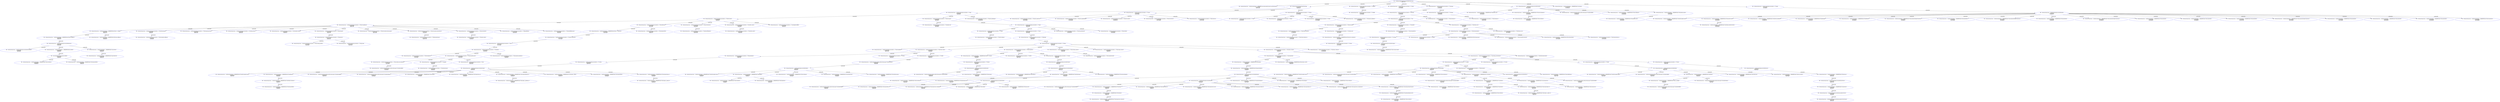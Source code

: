 digraph "edgHeaderGraph" {
"0x6210140"[label="file : /workspace/apps/adpredictor/daa/default/main.cpp\n0x6210140" color="blue" ];
"0x6210290"[label="file : /artisan/artisan/rose/../../build/include/edg/g++_HEADERS/rose_edg_required_macros_and_functions.h\n included file \n0x6210290" color="blue" ];
"0x6210140" -> "0x6210290"[label="include_file"];
"0xd850ae0"[label="file : /artisan/artisan/rose/repo/cpp/artisan.hpp\n included file \n0xd850ae0" color="blue" ];
"0xd850bf0"[label="file : /artisan/artisan/rose/../../build/include/edg/usr/include/c++/7/map\n included file \n0xd850bf0" color="blue" ];
"0xd850f30"[label="file : /artisan/artisan/rose/../../build/include/edg/usr/include/c++/7/bits/stl_tree.h\n included file \n0xd850f30" color="blue" ];
"0xd851300"[label="file : /artisan/artisan/rose/../../build/include/edg/usr/include/c++/7/bits/stl_algobase.h\n included file \n0xd851300" color="blue" ];
"0xd851610"[label="file : /artisan/artisan/rose/../../build/include/edg/g++_HEADERS/hdrs2/bits/c++config.h\n included file \n0xd851610" color="blue" ];
"0xd85a250"[label="file : /artisan/artisan/rose/../../build/include/edg/g++_HEADERS/hdrs2/bits/os_defines.h\n included file \n0xd85a250" color="blue" ];
"0xd85a6d0"[label="file : /artisan/artisan/rose/../../build/include/edg/usr/include/features.h\n included file \n0xd85a6d0" color="blue" ];
"0xd87fdd0"[label="file : /artisan/artisan/rose/../../build/include/edg/usr/include/stdc-predef.h\n included file \n0xd87fdd0" color="blue" ];
"0xd85a6d0" -> "0xd87fdd0"[label="include_file"];
"0xd880650"[label="file : /artisan/artisan/rose/../../build/include/edg/g++_HEADERS/hdrs/sys/cdefs.h\n included file \n0xd880650" color="blue" ];
"0xd8809c0"[label="file : /usr/include/x86_64-linux-gnu/sys/cdefs.h\n included file \n0xd8809c0" color="blue" ];
"0xd88db30"[label="file : /artisan/artisan/rose/../../build/include/edg/g++_HEADERS/hdrs7/bits/wordsize.h\n included file \n0xd88db30" color="blue" ];
"0xd8809c0" -> "0xd88db30"[label="include_file"];
"0xd88e1f0"[label="file : /artisan/artisan/rose/../../build/include/edg/g++_HEADERS/hdrs7/bits/long-double.h\n included file \n0xd88e1f0" color="blue" ];
"0xd8809c0" -> "0xd88e1f0"[label="include_file"];
"0xd880650" -> "0xd8809c0"[label="include_file"];
"0xd85a6d0" -> "0xd880650"[label="include_file"];
"0xd8a4b10"[label="file : /artisan/artisan/rose/../../build/include/edg/g++_HEADERS/hdrs7/gnu/stubs.h\n included file \n0xd8a4b10" color="blue" ];
"0xd8a4c20"[label="file : /artisan/artisan/rose/../../build/include/edg/g++_HEADERS/hdrs7/gnu/stubs-64.h\n included file \n0xd8a4c20" color="blue" ];
"0xd8a4b10" -> "0xd8a4c20"[label="include_file"];
"0xd85a6d0" -> "0xd8a4b10"[label="include_file"];
"0xd85a250" -> "0xd85a6d0"[label="include_file"];
"0xd851610" -> "0xd85a250"[label="include_file"];
"0xd8a6810"[label="file : /artisan/artisan/rose/../../build/include/edg/g++_HEADERS/hdrs2/bits/cpu_defines.h\n included file \n0xd8a6810" color="blue" ];
"0xd851610" -> "0xd8a6810"[label="include_file"];
"0xd851300" -> "0xd851610"[label="include_file"];
"0xd8f6300"[label="file : /artisan/artisan/rose/../../build/include/edg/usr/include/c++/7/bits/functexcept.h\n included file \n0xd8f6300" color="blue" ];
"0xd8f6680"[label="file : /artisan/artisan/rose/../../build/include/edg/usr/include/c++/7/bits/exception_defines.h\n included file \n0xd8f6680" color="blue" ];
"0xd8f6300" -> "0xd8f6680"[label="include_file"];
"0xd851300" -> "0xd8f6300"[label="include_file"];
"0xd901300"[label="file : /artisan/artisan/rose/../../build/include/edg/usr/include/c++/7/bits/cpp_type_traits.h\n included file \n0xd901300" color="blue" ];
"0xd851300" -> "0xd901300"[label="include_file"];
"0xd951f40"[label="file : /artisan/artisan/rose/../../build/include/edg/usr/include/c++/7/ext/type_traits.h\n included file \n0xd951f40" color="blue" ];
"0xd851300" -> "0xd951f40"[label="include_file"];
"0xd9f2ec0"[label="file : /artisan/artisan/rose/../../build/include/edg/usr/include/c++/7/ext/numeric_traits.h\n included file \n0xd9f2ec0" color="blue" ];
"0xd851300" -> "0xd9f2ec0"[label="include_file"];
"0xda30750"[label="file : /artisan/artisan/rose/../../build/include/edg/usr/include/c++/7/bits/stl_pair.h\n included file \n0xda30750" color="blue" ];
"0xda30a10"[label="file : /artisan/artisan/rose/../../build/include/edg/usr/include/c++/7/bits/move.h\n included file \n0xda30a10" color="blue" ];
"0xda30d90"[label="file : /artisan/artisan/rose/../../build/include/edg/usr/include/c++/7/bits/concept_check.h\n included file \n0xda30d90" color="blue" ];
"0xda30a10" -> "0xda30d90"[label="include_file"];
"0xda33500"[label="file : /artisan/artisan/rose/../../build/include/edg/usr/include/c++/7/type_traits\n included file \n0xda33500" color="blue" ];
"0xda30a10" -> "0xda33500"[label="include_file"];
"0xda30750" -> "0xda30a10"[label="include_file"];
"0xd851300" -> "0xda30750"[label="include_file"];
"0xe1c1280"[label="file : /artisan/artisan/rose/../../build/include/edg/usr/include/c++/7/bits/stl_iterator_base_types.h\n included file \n0xe1c1280" color="blue" ];
"0xd851300" -> "0xe1c1280"[label="include_file"];
"0xe1d6ca0"[label="file : /artisan/artisan/rose/../../build/include/edg/usr/include/c++/7/bits/stl_iterator_base_funcs.h\n included file \n0xe1d6ca0" color="blue" ];
"0xe1d7130"[label="file : /artisan/artisan/rose/../../build/include/edg/usr/include/c++/7/debug/assertions.h\n included file \n0xe1d7130" color="blue" ];
"0xe1d6ca0" -> "0xe1d7130"[label="include_file"];
"0xd851300" -> "0xe1d6ca0"[label="include_file"];
"0xe1fb1a0"[label="file : /artisan/artisan/rose/../../build/include/edg/usr/include/c++/7/bits/stl_iterator.h\n included file \n0xe1fb1a0" color="blue" ];
"0xe1fb610"[label="file : /artisan/artisan/rose/../../build/include/edg/usr/include/c++/7/bits/ptr_traits.h\n included file \n0xe1fb610" color="blue" ];
"0xe1fb1a0" -> "0xe1fb610"[label="include_file"];
"0xd851300" -> "0xe1fb1a0"[label="include_file"];
"0xe433360"[label="file : /artisan/artisan/rose/../../build/include/edg/usr/include/c++/7/debug/debug.h\n included file \n0xe433360" color="blue" ];
"0xd851300" -> "0xe433360"[label="include_file"];
"0xe4361f0"[label="file : /artisan/artisan/rose/../../build/include/edg/usr/include/c++/7/bits/predefined_ops.h\n included file \n0xe4361f0" color="blue" ];
"0xd851300" -> "0xe4361f0"[label="include_file"];
"0xd850f30" -> "0xd851300"[label="include_file"];
"0xe7ce2b0"[label="file : /artisan/artisan/rose/../../build/include/edg/usr/include/c++/7/bits/allocator.h\n included file \n0xe7ce2b0" color="blue" ];
"0xe7ce560"[label="file : /artisan/artisan/rose/../../build/include/edg/g++_HEADERS/hdrs2/bits/c++allocator.h\n included file \n0xe7ce560" color="blue" ];
"0xe7ce860"[label="file : /artisan/artisan/rose/../../build/include/edg/usr/include/c++/7/ext/new_allocator.h\n included file \n0xe7ce860" color="blue" ];
"0xe7cebd0"[label="file : /artisan/artisan/rose/../../build/include/edg/usr/include/c++/7/new\n included file \n0xe7cebd0" color="blue" ];
"0xe7cf010"[label="file : /artisan/artisan/rose/../../build/include/edg/usr/include/c++/7/exception\n included file \n0xe7cf010" color="blue" ];
"0xe7e4ae0"[label="file : /artisan/artisan/rose/../../build/include/edg/usr/include/c++/7/bits/exception.h\n included file \n0xe7e4ae0" color="blue" ];
"0xe7cf010" -> "0xe7e4ae0"[label="include_file"];
"0xe7ee160"[label="file : /artisan/artisan/rose/../../build/include/edg/usr/include/c++/7/bits/exception_ptr.h\n included file \n0xe7ee160" color="blue" ];
"0xe7ee680"[label="file : /artisan/artisan/rose/../../build/include/edg/usr/include/c++/7/bits/cxxabi_init_exception.h\n included file \n0xe7ee680" color="blue" ];
"0xe7eeb20"[label="file : /artisan/artisan/rose/../../build/include/edg/usr/lib/gcc/x86_64-linux-gnu/7/include/stddef.h\n included file \n0xe7eeb20" color="blue" ];
"0xe7ee680" -> "0xe7eeb20"[label="include_file"];
"0xe7ee160" -> "0xe7ee680"[label="include_file"];
"0xe80da50"[label="file : /artisan/artisan/rose/../../build/include/edg/usr/include/c++/7/typeinfo\n included file \n0xe80da50" color="blue" ];
"0xe80dec0"[label="file : /artisan/artisan/rose/../../build/include/edg/usr/include/c++/7/bits/hash_bytes.h\n included file \n0xe80dec0" color="blue" ];
"0xe80da50" -> "0xe80dec0"[label="include_file"];
"0xe7ee160" -> "0xe80da50"[label="include_file"];
"0xe81b260"[label="file : /artisan/artisan/rose/../../build/include/edg/usr/include/c++/7/new\n included file \n0xe81b260" color="blue" ];
"0xe7ee160" -> "0xe81b260"[label="include_file"];
"0xe7cf010" -> "0xe7ee160"[label="include_file"];
"0xe82fc60"[label="file : /artisan/artisan/rose/../../build/include/edg/usr/include/c++/7/bits/nested_exception.h\n included file \n0xe82fc60" color="blue" ];
"0xe7cf010" -> "0xe82fc60"[label="include_file"];
"0xe7cebd0" -> "0xe7cf010"[label="include_file"];
"0xe7ce860" -> "0xe7cebd0"[label="include_file"];
"0xe7ce560" -> "0xe7ce860"[label="include_file"];
"0xe7ce2b0" -> "0xe7ce560"[label="include_file"];
"0xe8ba170"[label="file : /artisan/artisan/rose/../../build/include/edg/usr/include/c++/7/bits/memoryfwd.h\n included file \n0xe8ba170" color="blue" ];
"0xe7ce2b0" -> "0xe8ba170"[label="include_file"];
"0xd850f30" -> "0xe7ce2b0"[label="include_file"];
"0xe92a990"[label="file : /artisan/artisan/rose/../../build/include/edg/usr/include/c++/7/bits/stl_function.h\n included file \n0xe92a990" color="blue" ];
"0xeb37690"[label="file : /artisan/artisan/rose/../../build/include/edg/usr/include/c++/7/backward/binders.h\n included file \n0xeb37690" color="blue" ];
"0xe92a990" -> "0xeb37690"[label="include_file"];
"0xd850f30" -> "0xe92a990"[label="include_file"];
"0xeb64fd0"[label="file : /artisan/artisan/rose/../../build/include/edg/usr/include/c++/7/ext/alloc_traits.h\n included file \n0xeb64fd0" color="blue" ];
"0xeb654f0"[label="file : /artisan/artisan/rose/../../build/include/edg/usr/include/c++/7/bits/alloc_traits.h\n included file \n0xeb654f0" color="blue" ];
"0xeb64fd0" -> "0xeb654f0"[label="include_file"];
"0xd850f30" -> "0xeb64fd0"[label="include_file"];
"0xecbccf0"[label="file : /artisan/artisan/rose/../../build/include/edg/usr/include/c++/7/ext/aligned_buffer.h\n included file \n0xecbccf0" color="blue" ];
"0xd850f30" -> "0xecbccf0"[label="include_file"];
"0xd850bf0" -> "0xd850f30"[label="include_file"];
"0xf27f5b0"[label="file : /artisan/artisan/rose/../../build/include/edg/usr/include/c++/7/bits/stl_map.h\n included file \n0xf27f5b0" color="blue" ];
"0xf27f9d0"[label="file : /artisan/artisan/rose/../../build/include/edg/usr/include/c++/7/initializer_list\n included file \n0xf27f9d0" color="blue" ];
"0xf27f5b0" -> "0xf27f9d0"[label="include_file"];
"0xf2c3290"[label="file : /artisan/artisan/rose/../../build/include/edg/usr/include/c++/7/tuple\n included file \n0xf2c3290" color="blue" ];
"0xf2c3640"[label="file : /artisan/artisan/rose/../../build/include/edg/usr/include/c++/7/utility\n included file \n0xf2c3640" color="blue" ];
"0xf2c3ac0"[label="file : /artisan/artisan/rose/../../build/include/edg/usr/include/c++/7/bits/stl_relops.h\n included file \n0xf2c3ac0" color="blue" ];
"0xf2c3640" -> "0xf2c3ac0"[label="include_file"];
"0xf2c3290" -> "0xf2c3640"[label="include_file"];
"0xf370660"[label="file : /artisan/artisan/rose/../../build/include/edg/usr/include/c++/7/array\n included file \n0xf370660" color="blue" ];
"0xf370a90"[label="file : /artisan/artisan/rose/../../build/include/edg/usr/include/c++/7/stdexcept\n included file \n0xf370a90" color="blue" ];
"0xf370ed0"[label="file : /artisan/artisan/rose/../../build/include/edg/usr/include/c++/7/string\n included file \n0xf370ed0" color="blue" ];
"0xf371340"[label="file : /artisan/artisan/rose/../../build/include/edg/usr/include/c++/7/bits/stringfwd.h\n included file \n0xf371340" color="blue" ];
"0xf370ed0" -> "0xf371340"[label="include_file"];
"0xf386bb0"[label="file : /artisan/artisan/rose/../../build/include/edg/usr/include/c++/7/bits/char_traits.h\n included file \n0xf386bb0" color="blue" ];
"0xf387000"[label="file : /artisan/artisan/rose/../../build/include/edg/usr/include/c++/7/bits/postypes.h\n included file \n0xf387000" color="blue" ];
"0xf387390"[label="file : /artisan/artisan/rose/../../build/include/edg/usr/include/c++/7/cwchar\n included file \n0xf387390" color="blue" ];
"0xf387660"[label="file : /artisan/artisan/rose/../../build/include/edg/usr/include/wchar.h\n included file \n0xf387660" color="blue" ];
"0xf387b30"[label="file : /artisan/artisan/rose/../../build/include/edg/g++_HEADERS/hdrs7/bits/libc-header-start.h\n included file \n0xf387b30" color="blue" ];
"0xf387660" -> "0xf387b30"[label="include_file"];
"0xf3894d0"[label="file : /artisan/artisan/rose/../../build/include/edg/g++_HEADERS/hdrs7/bits/floatn.h\n included file \n0xf3894d0" color="blue" ];
"0xf38f110"[label="file : /artisan/artisan/rose/../../build/include/edg/g++_HEADERS/hdrs7/bits/floatn-common.h\n included file \n0xf38f110" color="blue" ];
"0xf38f4e0"[label="file : /artisan/artisan/rose/../../build/include/edg/g++_HEADERS/hdrs7/bits/long-double.h\n included file \n0xf38f4e0" color="blue" ];
"0xf38f110" -> "0xf38f4e0"[label="include_file"];
"0xf3894d0" -> "0xf38f110"[label="include_file"];
"0xf387660" -> "0xf3894d0"[label="include_file"];
"0xf392790"[label="file : /artisan/artisan/rose/../../build/include/edg/usr/lib/gcc/x86_64-linux-gnu/7/include/stddef.h\n included file \n0xf392790" color="blue" ];
"0xf387660" -> "0xf392790"[label="include_file"];
"0xf3988e0"[label="file : /artisan/artisan/rose/../../build/include/edg/usr/lib/gcc/x86_64-linux-gnu/7/include/stdarg.h\n included file \n0xf3988e0" color="blue" ];
"0xf387660" -> "0xf3988e0"[label="include_file"];
"0xf398f90"[label="file : /artisan/artisan/rose/../../build/include/edg/g++_HEADERS/hdrs7/bits/wchar.h\n included file \n0xf398f90" color="blue" ];
"0xf387660" -> "0xf398f90"[label="include_file"];
"0xf399620"[label="file : /artisan/artisan/rose/../../build/include/edg/g++_HEADERS/hdrs7/bits/types/wint_t.h\n included file \n0xf399620" color="blue" ];
"0xf387660" -> "0xf399620"[label="include_file"];
"0xf399d10"[label="file : /artisan/artisan/rose/../../build/include/edg/g++_HEADERS/hdrs7/bits/types/mbstate_t.h\n included file \n0xf399d10" color="blue" ];
"0xf39a000"[label="file : /artisan/artisan/rose/../../build/include/edg/g++_HEADERS/hdrs7/bits/types/__mbstate_t.h\n included file \n0xf39a000" color="blue" ];
"0xf399d10" -> "0xf39a000"[label="include_file"];
"0xf387660" -> "0xf399d10"[label="include_file"];
"0xf39d270"[label="file : /artisan/artisan/rose/../../build/include/edg/g++_HEADERS/hdrs7/bits/types/__FILE.h\n included file \n0xf39d270" color="blue" ];
"0xf387660" -> "0xf39d270"[label="include_file"];
"0xf39d8c0"[label="file : /artisan/artisan/rose/../../build/include/edg/g++_HEADERS/hdrs7/bits/types/FILE.h\n included file \n0xf39d8c0" color="blue" ];
"0xf387660" -> "0xf39d8c0"[label="include_file"];
"0xf39df00"[label="file : /artisan/artisan/rose/../../build/include/edg/g++_HEADERS/hdrs7/bits/types/locale_t.h\n included file \n0xf39df00" color="blue" ];
"0xf39e200"[label="file : /artisan/artisan/rose/../../build/include/edg/g++_HEADERS/hdrs7/bits/types/__locale_t.h\n included file \n0xf39e200" color="blue" ];
"0xf39df00" -> "0xf39e200"[label="include_file"];
"0xf387660" -> "0xf39df00"[label="include_file"];
"0xf387390" -> "0xf387660"[label="include_file"];
"0xf387000" -> "0xf387390"[label="include_file"];
"0xf386bb0" -> "0xf387000"[label="include_file"];
"0xf428ce0"[label="file : /artisan/artisan/rose/../../build/include/edg/usr/include/c++/7/cwchar\n included file \n0xf428ce0" color="blue" ];
"0xf386bb0" -> "0xf428ce0"[label="include_file"];
"0xf4b02a0"[label="file : /artisan/artisan/rose/../../build/include/edg/usr/include/c++/7/cstdint\n included file \n0xf4b02a0" color="blue" ];
"0xf4b0680"[label="file : /artisan/artisan/rose/../../build/include/edg/usr/lib/gcc/x86_64-linux-gnu/7/include/stdint.h\n included file \n0xf4b0680" color="blue" ];
"0xf4b0ae0"[label="file : /artisan/artisan/rose/../../build/include/edg/usr/include/stdint.h\n included file \n0xf4b0ae0" color="blue" ];
"0xf4b0f10"[label="file : /artisan/artisan/rose/../../build/include/edg/g++_HEADERS/hdrs7/bits/libc-header-start.h\n included file \n0xf4b0f10" color="blue" ];
"0xf4b0ae0" -> "0xf4b0f10"[label="include_file"];
"0xf4bfc10"[label="file : /artisan/artisan/rose/../../build/include/edg/g++_HEADERS/hdrs7/bits/types.h\n included file \n0xf4bfc10" color="blue" ];
"0xf4bff20"[label="file : /artisan/artisan/rose/../../build/include/edg/g++_HEADERS/hdrs7/bits/wordsize.h\n included file \n0xf4bff20" color="blue" ];
"0xf4bfc10" -> "0xf4bff20"[label="include_file"];
"0xf4c3b10"[label="file : /artisan/artisan/rose/../../build/include/edg/g++_HEADERS/hdrs7/bits/typesizes.h\n included file \n0xf4c3b10" color="blue" ];
"0xf4bfc10" -> "0xf4c3b10"[label="include_file"];
"0xf4b0ae0" -> "0xf4bfc10"[label="include_file"];
"0xf4cfa00"[label="file : /artisan/artisan/rose/../../build/include/edg/g++_HEADERS/hdrs7/bits/wordsize.h\n included file \n0xf4cfa00" color="blue" ];
"0xf4b0ae0" -> "0xf4cfa00"[label="include_file"];
"0xf4cfb60"[label="file : /artisan/artisan/rose/../../build/include/edg/g++_HEADERS/hdrs7/bits/stdint-intn.h\n included file \n0xf4cfb60" color="blue" ];
"0xf4b0ae0" -> "0xf4cfb60"[label="include_file"];
"0xf4d0780"[label="file : /artisan/artisan/rose/../../build/include/edg/g++_HEADERS/hdrs7/bits/stdint-uintn.h\n included file \n0xf4d0780" color="blue" ];
"0xf4b0ae0" -> "0xf4d0780"[label="include_file"];
"0xf4b0680" -> "0xf4b0ae0"[label="include_file"];
"0xf4b02a0" -> "0xf4b0680"[label="include_file"];
"0xf386bb0" -> "0xf4b02a0"[label="include_file"];
"0xf370ed0" -> "0xf386bb0"[label="include_file"];
"0xf539cc0"[label="file : /artisan/artisan/rose/../../build/include/edg/usr/include/c++/7/bits/localefwd.h\n included file \n0xf539cc0" color="blue" ];
"0xf55f630"[label="file : /artisan/artisan/rose/../../build/include/edg/g++_HEADERS/hdrs2/bits/c++locale.h\n included file \n0xf55f630" color="blue" ];
"0xf55f960"[label="file : /artisan/artisan/rose/../../build/include/edg/usr/include/c++/7/clocale\n included file \n0xf55f960" color="blue" ];
"0xf55fba0"[label="file : /artisan/artisan/rose/../../build/include/edg/usr/include/locale.h\n included file \n0xf55fba0" color="blue" ];
"0xf560020"[label="file : /artisan/artisan/rose/../../build/include/edg/usr/lib/gcc/x86_64-linux-gnu/7/include/stddef.h\n included file \n0xf560020" color="blue" ];
"0xf55fba0" -> "0xf560020"[label="include_file"];
"0xf564d30"[label="file : /artisan/artisan/rose/../../build/include/edg/g++_HEADERS/hdrs7/bits/locale.h\n included file \n0xf564d30" color="blue" ];
"0xf55fba0" -> "0xf564d30"[label="include_file"];
"0xf55f960" -> "0xf55fba0"[label="include_file"];
"0xf55f630" -> "0xf55f960"[label="include_file"];
"0xf539cc0" -> "0xf55f630"[label="include_file"];
"0xf573c40"[label="file : /artisan/artisan/rose/../../build/include/edg/usr/include/c++/7/iosfwd\n included file \n0xf573c40" color="blue" ];
"0xf539cc0" -> "0xf573c40"[label="include_file"];
"0xf5ac400"[label="file : /artisan/artisan/rose/../../build/include/edg/usr/include/c++/7/cctype\n included file \n0xf5ac400" color="blue" ];
"0xf5ac6a0"[label="file : /artisan/artisan/rose/../../build/include/edg/usr/include/ctype.h\n included file \n0xf5ac6a0" color="blue" ];
"0xf5acaa0"[label="file : /artisan/artisan/rose/../../build/include/edg/usr/include/endian.h\n included file \n0xf5acaa0" color="blue" ];
"0xf5ad2c0"[label="file : /artisan/artisan/rose/../../build/include/edg/g++_HEADERS/hdrs7/bits/endian.h\n included file \n0xf5ad2c0" color="blue" ];
"0xf5acaa0" -> "0xf5ad2c0"[label="include_file"];
"0xf5ae030"[label="file : /artisan/artisan/rose/../../build/include/edg/g++_HEADERS/hdrs7/bits/byteswap.h\n included file \n0xf5ae030" color="blue" ];
"0xf5ae440"[label="file : /artisan/artisan/rose/../../build/include/edg/g++_HEADERS/hdrs7/bits/wordsize.h\n included file \n0xf5ae440" color="blue" ];
"0xf5ae030" -> "0xf5ae440"[label="include_file"];
"0xf5ae7b0"[label="file : /artisan/artisan/rose/../../build/include/edg/g++_HEADERS/hdrs7/bits/byteswap-16.h\n included file \n0xf5ae7b0" color="blue" ];
"0xf5ae030" -> "0xf5ae7b0"[label="include_file"];
"0xf5acaa0" -> "0xf5ae030"[label="include_file"];
"0xf5aff80"[label="file : /artisan/artisan/rose/../../build/include/edg/g++_HEADERS/hdrs7/bits/uintn-identity.h\n included file \n0xf5aff80" color="blue" ];
"0xf5acaa0" -> "0xf5aff80"[label="include_file"];
"0xf5ac6a0" -> "0xf5acaa0"[label="include_file"];
"0xf5ac400" -> "0xf5ac6a0"[label="include_file"];
"0xf539cc0" -> "0xf5ac400"[label="include_file"];
"0xf370ed0" -> "0xf539cc0"[label="include_file"];
"0xf6146f0"[label="file : /artisan/artisan/rose/../../build/include/edg/usr/include/c++/7/bits/ostream_insert.h\n included file \n0xf6146f0" color="blue" ];
"0xf614b50"[label="file : /artisan/artisan/rose/../../build/include/edg/usr/include/c++/7/bits/cxxabi_forced.h\n included file \n0xf614b50" color="blue" ];
"0xf6146f0" -> "0xf614b50"[label="include_file"];
"0xf370ed0" -> "0xf6146f0"[label="include_file"];
"0xf6387f0"[label="file : /artisan/artisan/rose/../../build/include/edg/usr/include/c++/7/bits/range_access.h\n included file \n0xf6387f0" color="blue" ];
"0xf370ed0" -> "0xf6387f0"[label="include_file"];
"0xf698310"[label="file : /artisan/artisan/rose/../../build/include/edg/usr/include/c++/7/bits/basic_string.h\n included file \n0xf698310" color="blue" ];
"0xf698660"[label="file : /artisan/artisan/rose/../../build/include/edg/usr/include/c++/7/ext/atomicity.h\n included file \n0xf698660" color="blue" ];
"0xf698af0"[label="file : /artisan/artisan/rose/../../build/include/edg/g++_HEADERS/hdrs2/bits/gthr.h\n included file \n0xf698af0" color="blue" ];
"0xf698f00"[label="file : /artisan/artisan/rose/../../build/include/edg/g++_HEADERS/hdrs2/bits/gthr-default.h\n included file \n0xf698f00" color="blue" ];
"0xf699550"[label="file : /artisan/artisan/rose/../../build/include/edg/usr/include/pthread.h\n included file \n0xf699550" color="blue" ];
"0xf699910"[label="file : /artisan/artisan/rose/../../build/include/edg/usr/include/sched.h\n included file \n0xf699910" color="blue" ];
"0xf69a000"[label="file : /artisan/artisan/rose/../../build/include/edg/usr/lib/gcc/x86_64-linux-gnu/7/include/stddef.h\n included file \n0xf69a000" color="blue" ];
"0xf699910" -> "0xf69a000"[label="include_file"];
"0xf6b3600"[label="file : /artisan/artisan/rose/../../build/include/edg/g++_HEADERS/hdrs7/bits/types/time_t.h\n included file \n0xf6b3600" color="blue" ];
"0xf699910" -> "0xf6b3600"[label="include_file"];
"0xf6b3b90"[label="file : /artisan/artisan/rose/../../build/include/edg/g++_HEADERS/hdrs7/bits/types/struct_timespec.h\n included file \n0xf6b3b90" color="blue" ];
"0xf699910" -> "0xf6b3b90"[label="include_file"];
"0xf6b5600"[label="file : /artisan/artisan/rose/../../build/include/edg/g++_HEADERS/hdrs7/bits/sched.h\n included file \n0xf6b5600" color="blue" ];
"0xf699910" -> "0xf6b5600"[label="include_file"];
"0xf6cc590"[label="file : /artisan/artisan/rose/../../build/include/edg/g++_HEADERS/hdrs7/bits/cpu-set.h\n included file \n0xf6cc590" color="blue" ];
"0xf699910" -> "0xf6cc590"[label="include_file"];
"0xf699550" -> "0xf699910"[label="include_file"];
"0xf6ea8a0"[label="file : /artisan/artisan/rose/../../build/include/edg/usr/include/time.h\n included file \n0xf6ea8a0" color="blue" ];
"0xf6eae80"[label="file : /artisan/artisan/rose/../../build/include/edg/usr/lib/gcc/x86_64-linux-gnu/7/include/stddef.h\n included file \n0xf6eae80" color="blue" ];
"0xf6ea8a0" -> "0xf6eae80"[label="include_file"];
"0xf6f07b0"[label="file : /artisan/artisan/rose/../../build/include/edg/g++_HEADERS/hdrs7/bits/time.h\n included file \n0xf6f07b0" color="blue" ];
"0xf6f2190"[label="file : /artisan/artisan/rose/../../build/include/edg/g++_HEADERS/hdrs7/bits/timex.h\n included file \n0xf6f2190" color="blue" ];
"0xf6f24f0"[label="file : /artisan/artisan/rose/../../build/include/edg/g++_HEADERS/hdrs7/bits/types/struct_timeval.h\n included file \n0xf6f24f0" color="blue" ];
"0xf6f2190" -> "0xf6f24f0"[label="include_file"];
"0xf6f07b0" -> "0xf6f2190"[label="include_file"];
"0xf6ea8a0" -> "0xf6f07b0"[label="include_file"];
"0xf6fe2c0"[label="file : /artisan/artisan/rose/../../build/include/edg/g++_HEADERS/hdrs7/bits/types/clock_t.h\n included file \n0xf6fe2c0" color="blue" ];
"0xf6ea8a0" -> "0xf6fe2c0"[label="include_file"];
"0xf6fe8c0"[label="file : /artisan/artisan/rose/../../build/include/edg/g++_HEADERS/hdrs7/bits/types/struct_tm.h\n included file \n0xf6fe8c0" color="blue" ];
"0xf6ea8a0" -> "0xf6fe8c0"[label="include_file"];
"0xf700bc0"[label="file : /artisan/artisan/rose/../../build/include/edg/g++_HEADERS/hdrs7/bits/types/clockid_t.h\n included file \n0xf700bc0" color="blue" ];
"0xf6ea8a0" -> "0xf700bc0"[label="include_file"];
"0xf701180"[label="file : /artisan/artisan/rose/../../build/include/edg/g++_HEADERS/hdrs7/bits/types/timer_t.h\n included file \n0xf701180" color="blue" ];
"0xf6ea8a0" -> "0xf701180"[label="include_file"];
"0xf701740"[label="file : /artisan/artisan/rose/../../build/include/edg/g++_HEADERS/hdrs7/bits/types/struct_itimerspec.h\n included file \n0xf701740" color="blue" ];
"0xf6ea8a0" -> "0xf701740"[label="include_file"];
"0xf699550" -> "0xf6ea8a0"[label="include_file"];
"0xf719550"[label="file : /artisan/artisan/rose/../../build/include/edg/g++_HEADERS/hdrs7/bits/pthreadtypes.h\n included file \n0xf719550" color="blue" ];
"0xf719820"[label="file : /artisan/artisan/rose/../../build/include/edg/g++_HEADERS/hdrs7/bits/thread-shared-types.h\n included file \n0xf719820" color="blue" ];
"0xf719af0"[label="file : /artisan/artisan/rose/../../build/include/edg/g++_HEADERS/hdrs7/bits/pthreadtypes-arch.h\n included file \n0xf719af0" color="blue" ];
"0xf719dd0"[label="file : /artisan/artisan/rose/../../build/include/edg/g++_HEADERS/hdrs7/bits/wordsize.h\n included file \n0xf719dd0" color="blue" ];
"0xf719af0" -> "0xf719dd0"[label="include_file"];
"0xf719820" -> "0xf719af0"[label="include_file"];
"0xf719550" -> "0xf719820"[label="include_file"];
"0xf699550" -> "0xf719550"[label="include_file"];
"0xf749350"[label="file : /artisan/artisan/rose/../../build/include/edg/g++_HEADERS/hdrs7/bits/setjmp.h\n included file \n0xf749350" color="blue" ];
"0xf749630"[label="file : /artisan/artisan/rose/../../build/include/edg/g++_HEADERS/hdrs7/bits/wordsize.h\n included file \n0xf749630" color="blue" ];
"0xf749350" -> "0xf749630"[label="include_file"];
"0xf699550" -> "0xf749350"[label="include_file"];
"0xf749ee0"[label="file : /artisan/artisan/rose/../../build/include/edg/g++_HEADERS/hdrs7/bits/wordsize.h\n included file \n0xf749ee0" color="blue" ];
"0xf699550" -> "0xf749ee0"[label="include_file"];
"0xf698f00" -> "0xf699550"[label="include_file"];
"0xf698af0" -> "0xf698f00"[label="include_file"];
"0xf698660" -> "0xf698af0"[label="include_file"];
"0xf80d390"[label="file : /artisan/artisan/rose/../../build/include/edg/g++_HEADERS/hdrs2/bits/atomic_word.h\n included file \n0xf80d390" color="blue" ];
"0xf698660" -> "0xf80d390"[label="include_file"];
"0xf698310" -> "0xf698660"[label="include_file"];
"0xfbff6d0"[label="file : /artisan/artisan/rose/../../build/include/edg/usr/include/c++/7/ext/string_conversions.h\n included file \n0xfbff6d0" color="blue" ];
"0xfbffbe0"[label="file : /artisan/artisan/rose/../../build/include/edg/usr/include/c++/7/cstdlib\n included file \n0xfbffbe0" color="blue" ];
"0xfc00210"[label="file : /artisan/artisan/rose/../../build/include/edg/usr/include/stdlib.h\n included file \n0xfc00210" color="blue" ];
"0xfc00510"[label="file : /artisan/artisan/rose/../../build/include/edg/g++_HEADERS/hdrs7/bits/libc-header-start.h\n included file \n0xfc00510" color="blue" ];
"0xfc00210" -> "0xfc00510"[label="include_file"];
"0xfc02640"[label="file : /artisan/artisan/rose/../../build/include/edg/usr/lib/gcc/x86_64-linux-gnu/7/include/stddef.h\n included file \n0xfc02640" color="blue" ];
"0xfc00210" -> "0xfc02640"[label="include_file"];
"0xfc08780"[label="file : /artisan/artisan/rose/../../build/include/edg/g++_HEADERS/hdrs7/bits/waitflags.h\n included file \n0xfc08780" color="blue" ];
"0xfc00210" -> "0xfc08780"[label="include_file"];
"0xfc0a6d0"[label="file : /artisan/artisan/rose/../../build/include/edg/g++_HEADERS/hdrs7/bits/waitstatus.h\n included file \n0xfc0a6d0" color="blue" ];
"0xfc00210" -> "0xfc0a6d0"[label="include_file"];
"0xfc34120"[label="file : /artisan/artisan/rose/../../build/include/edg/g++_HEADERS/hdrs7/sys/types.h\n included file \n0xfc34120" color="blue" ];
"0xfc39780"[label="file : /artisan/artisan/rose/../../build/include/edg/usr/lib/gcc/x86_64-linux-gnu/7/include/stddef.h\n included file \n0xfc39780" color="blue" ];
"0xfc34120" -> "0xfc39780"[label="include_file"];
"0xfc50c20"[label="file : /artisan/artisan/rose/../../build/include/edg/g++_HEADERS/hdrs7/sys/select.h\n included file \n0xfc50c20" color="blue" ];
"0xfc50fe0"[label="file : /artisan/artisan/rose/../../build/include/edg/g++_HEADERS/hdrs7/bits/select.h\n included file \n0xfc50fe0" color="blue" ];
"0xfc510f0"[label="file : /artisan/artisan/rose/../../build/include/edg/g++_HEADERS/hdrs7/bits/wordsize.h\n included file \n0xfc510f0" color="blue" ];
"0xfc50fe0" -> "0xfc510f0"[label="include_file"];
"0xfc50c20" -> "0xfc50fe0"[label="include_file"];
"0xfc51c80"[label="file : /artisan/artisan/rose/../../build/include/edg/g++_HEADERS/hdrs7/bits/types/sigset_t.h\n included file \n0xfc51c80" color="blue" ];
"0xfc51f70"[label="file : /artisan/artisan/rose/../../build/include/edg/g++_HEADERS/hdrs7/bits/types/__sigset_t.h\n included file \n0xfc51f70" color="blue" ];
"0xfc51c80" -> "0xfc51f70"[label="include_file"];
"0xfc50c20" -> "0xfc51c80"[label="include_file"];
"0xfc34120" -> "0xfc50c20"[label="include_file"];
"0xfc5c160"[label="file : /artisan/artisan/rose/../../build/include/edg/g++_HEADERS/hdrs7/sys/sysmacros.h\n included file \n0xfc5c160" color="blue" ];
"0xfc5c5b0"[label="file : /artisan/artisan/rose/../../build/include/edg/g++_HEADERS/hdrs7/bits/sysmacros.h\n included file \n0xfc5c5b0" color="blue" ];
"0xfc5c160" -> "0xfc5c5b0"[label="include_file"];
"0xfc34120" -> "0xfc5c160"[label="include_file"];
"0xfc00210" -> "0xfc34120"[label="include_file"];
"0xfc8f8e0"[label="file : /artisan/artisan/rose/../../build/include/edg/usr/include/alloca.h\n included file \n0xfc8f8e0" color="blue" ];
"0xfc8fd60"[label="file : /artisan/artisan/rose/../../build/include/edg/usr/lib/gcc/x86_64-linux-gnu/7/include/stddef.h\n included file \n0xfc8fd60" color="blue" ];
"0xfc8f8e0" -> "0xfc8fd60"[label="include_file"];
"0xfc00210" -> "0xfc8f8e0"[label="include_file"];
"0xfcc77b0"[label="file : /artisan/artisan/rose/../../build/include/edg/g++_HEADERS/hdrs7/bits/stdlib-float.h\n included file \n0xfcc77b0" color="blue" ];
"0xfc00210" -> "0xfcc77b0"[label="include_file"];
"0xfbffbe0" -> "0xfc00210"[label="include_file"];
"0xfcc7a10"[label="file : /artisan/artisan/rose/../../build/include/edg/usr/include/c++/7/bits/std_abs.h\n included file \n0xfcc7a10" color="blue" ];
"0xfbffbe0" -> "0xfcc7a10"[label="include_file"];
"0xfbff6d0" -> "0xfbffbe0"[label="include_file"];
"0xfce0d80"[label="file : /artisan/artisan/rose/../../build/include/edg/usr/include/c++/7/cwchar\n included file \n0xfce0d80" color="blue" ];
"0xfbff6d0" -> "0xfce0d80"[label="include_file"];
"0xfce10d0"[label="file : /artisan/artisan/rose/../../build/include/edg/usr/include/c++/7/cstdio\n included file \n0xfce10d0" color="blue" ];
"0xfce1370"[label="file : /artisan/artisan/rose/../../build/include/edg/usr/include/stdio.h\n included file \n0xfce1370" color="blue" ];
"0xfce1800"[label="file : /artisan/artisan/rose/../../build/include/edg/g++_HEADERS/hdrs7/bits/libc-header-start.h\n included file \n0xfce1800" color="blue" ];
"0xfce1370" -> "0xfce1800"[label="include_file"];
"0xfce3760"[label="file : /artisan/artisan/rose/../../build/include/edg/usr/lib/gcc/x86_64-linux-gnu/7/include/stddef.h\n included file \n0xfce3760" color="blue" ];
"0xfce1370" -> "0xfce3760"[label="include_file"];
"0xfce9410"[label="file : /artisan/artisan/rose/../../build/include/edg/g++_HEADERS/hdrs7/bits/libio.h\n included file \n0xfce9410" color="blue" ];
"0xfce9c50"[label="file : /artisan/artisan/rose/../../build/include/edg/g++_HEADERS/hdrs7/bits/_G_config.h\n included file \n0xfce9c50" color="blue" ];
"0xfced4d0"[label="file : /artisan/artisan/rose/../../build/include/edg/usr/lib/gcc/x86_64-linux-gnu/7/include/stddef.h\n included file \n0xfced4d0" color="blue" ];
"0xfce9c50" -> "0xfced4d0"[label="include_file"];
"0xfce9410" -> "0xfce9c50"[label="include_file"];
"0xfcf7ad0"[label="file : /artisan/artisan/rose/../../build/include/edg/usr/lib/gcc/x86_64-linux-gnu/7/include/stdarg.h\n included file \n0xfcf7ad0" color="blue" ];
"0xfce9410" -> "0xfcf7ad0"[label="include_file"];
"0xfce1370" -> "0xfce9410"[label="include_file"];
"0xfd28990"[label="file : /artisan/artisan/rose/../../build/include/edg/g++_HEADERS/hdrs7/bits/stdio_lim.h\n included file \n0xfd28990" color="blue" ];
"0xfce1370" -> "0xfd28990"[label="include_file"];
"0xfd70b60"[label="file : /artisan/artisan/rose/../../build/include/edg/g++_HEADERS/hdrs7/bits/sys_errlist.h\n included file \n0xfd70b60" color="blue" ];
"0xfce1370" -> "0xfd70b60"[label="include_file"];
"0xfce10d0" -> "0xfce1370"[label="include_file"];
"0xfbff6d0" -> "0xfce10d0"[label="include_file"];
"0xfd7ae00"[label="file : /artisan/artisan/rose/../../build/include/edg/usr/include/c++/7/cerrno\n included file \n0xfd7ae00" color="blue" ];
"0xfd7b0a0"[label="file : /artisan/artisan/rose/../../build/include/edg/usr/include/errno.h\n included file \n0xfd7b0a0" color="blue" ];
"0xfd7b3e0"[label="file : /artisan/artisan/rose/../../build/include/edg/g++_HEADERS/hdrs7/bits/errno.h\n included file \n0xfd7b3e0" color="blue" ];
"0xfd7b700"[label="file : /artisan/artisan/rose/../../build/include/edg/usr/include/linux/errno.h\n included file \n0xfd7b700" color="blue" ];
"0xfd7b870"[label="file : /artisan/artisan/rose/../../build/include/edg/g++_HEADERS/hdrs7/asm/errno.h\n included file \n0xfd7b870" color="blue" ];
"0xfd7b9f0"[label="file : /artisan/artisan/rose/../../build/include/edg/usr/include/asm-generic/errno.h\n included file \n0xfd7b9f0" color="blue" ];
"0xfd7bce0"[label="file : /artisan/artisan/rose/../../build/include/edg/usr/include/asm-generic/errno-base.h\n included file \n0xfd7bce0" color="blue" ];
"0xfd7b9f0" -> "0xfd7bce0"[label="include_file"];
"0xfd7b870" -> "0xfd7b9f0"[label="include_file"];
"0xfd7b700" -> "0xfd7b870"[label="include_file"];
"0xfd7b3e0" -> "0xfd7b700"[label="include_file"];
"0xfd7b0a0" -> "0xfd7b3e0"[label="include_file"];
"0xfd7ae00" -> "0xfd7b0a0"[label="include_file"];
"0xfbff6d0" -> "0xfd7ae00"[label="include_file"];
"0xf698310" -> "0xfbff6d0"[label="include_file"];
"0xfffb000"[label="file : /artisan/artisan/rose/../../build/include/edg/usr/include/c++/7/bits/functional_hash.h\n included file \n0xfffb000" color="blue" ];
"0xf698310" -> "0xfffb000"[label="include_file"];
"0xf370ed0" -> "0xf698310"[label="include_file"];
"0x10282d30"[label="file : /artisan/artisan/rose/../../build/include/edg/usr/include/c++/7/bits/basic_string.tcc\n included file \n0x10282d30" color="blue" ];
"0xf370ed0" -> "0x10282d30"[label="include_file"];
"0xf370a90" -> "0xf370ed0"[label="include_file"];
"0xf370660" -> "0xf370a90"[label="include_file"];
"0xf2c3290" -> "0xf370660"[label="include_file"];
"0x10516570"[label="file : /artisan/artisan/rose/../../build/include/edg/usr/include/c++/7/bits/uses_allocator.h\n included file \n0x10516570" color="blue" ];
"0xf2c3290" -> "0x10516570"[label="include_file"];
"0x10566490"[label="file : /artisan/artisan/rose/../../build/include/edg/usr/include/c++/7/bits/invoke.h\n included file \n0x10566490" color="blue" ];
"0xf2c3290" -> "0x10566490"[label="include_file"];
"0xf27f5b0" -> "0xf2c3290"[label="include_file"];
"0xd850bf0" -> "0xf27f5b0"[label="include_file"];
"0x10d61040"[label="file : /artisan/artisan/rose/../../build/include/edg/usr/include/c++/7/bits/stl_multimap.h\n included file \n0x10d61040" color="blue" ];
"0xd850bf0" -> "0x10d61040"[label="include_file"];
"0xd850ae0" -> "0xd850bf0"[label="include_file"];
"0x10e78460"[label="file : /artisan/artisan/rose/../../build/include/edg/usr/include/c++/7/vector\n included file \n0x10e78460" color="blue" ];
"0x10e78940"[label="file : /artisan/artisan/rose/../../build/include/edg/usr/include/c++/7/bits/stl_construct.h\n included file \n0x10e78940" color="blue" ];
"0x10e78460" -> "0x10e78940"[label="include_file"];
"0x10ea6a60"[label="file : /artisan/artisan/rose/../../build/include/edg/usr/include/c++/7/bits/stl_uninitialized.h\n included file \n0x10ea6a60" color="blue" ];
"0x10e78460" -> "0x10ea6a60"[label="include_file"];
"0x10fd7ce0"[label="file : /artisan/artisan/rose/../../build/include/edg/usr/include/c++/7/bits/stl_vector.h\n included file \n0x10fd7ce0" color="blue" ];
"0x10e78460" -> "0x10fd7ce0"[label="include_file"];
"0x111ba9c0"[label="file : /artisan/artisan/rose/../../build/include/edg/usr/include/c++/7/bits/stl_bvector.h\n included file \n0x111ba9c0" color="blue" ];
"0x10e78460" -> "0x111ba9c0"[label="include_file"];
"0x114313e0"[label="file : /artisan/artisan/rose/../../build/include/edg/usr/include/c++/7/bits/vector.tcc\n included file \n0x114313e0" color="blue" ];
"0x10e78460" -> "0x114313e0"[label="include_file"];
"0xd850ae0" -> "0x10e78460"[label="include_file"];
"0x11538390"[label="file : /artisan/artisan/rose/../../build/include/edg/usr/include/c++/7/chrono\n included file \n0x11538390" color="blue" ];
"0x11538710"[label="file : /artisan/artisan/rose/../../build/include/edg/usr/include/c++/7/ratio\n included file \n0x11538710" color="blue" ];
"0x11538390" -> "0x11538710"[label="include_file"];
"0x1179b670"[label="file : /artisan/artisan/rose/../../build/include/edg/usr/include/c++/7/limits\n included file \n0x1179b670" color="blue" ];
"0x11538390" -> "0x1179b670"[label="include_file"];
"0x119a89f0"[label="file : /artisan/artisan/rose/../../build/include/edg/usr/include/c++/7/ctime\n included file \n0x119a89f0" color="blue" ];
"0x11538390" -> "0x119a89f0"[label="include_file"];
"0x119a97d0"[label="file : /artisan/artisan/rose/../../build/include/edg/usr/include/c++/7/bits/parse_numbers.h\n included file \n0x119a97d0" color="blue" ];
"0x11538390" -> "0x119a97d0"[label="include_file"];
"0xd850ae0" -> "0x11538390"[label="include_file"];
"0x6210140" -> "0xd850ae0"[label="include_file"];
"0x12982c70"[label="file : /artisan/artisan/rose/../../build/include/edg/usr/include/c++/7/stdlib.h\n included file \n0x12982c70" color="blue" ];
"0x12982f40"[label="file : /artisan/artisan/rose/../../build/include/edg/usr/include/c++/7/cstdlib\n included file \n0x12982f40" color="blue" ];
"0x12982c70" -> "0x12982f40"[label="include_file"];
"0x6210140" -> "0x12982c70"[label="include_file"];
"0x12984850"[label="file : /artisan/artisan/rose/../../build/include/edg/usr/include/c++/7/cstdio\n included file \n0x12984850" color="blue" ];
"0x6210140" -> "0x12984850"[label="include_file"];
"0x12984ba0"[label="file : /artisan/artisan/rose/../../build/include/edg/usr/include/c++/7/iostream\n included file \n0x12984ba0" color="blue" ];
"0x12985000"[label="file : /artisan/artisan/rose/../../build/include/edg/usr/include/c++/7/ostream\n included file \n0x12985000" color="blue" ];
"0x12985390"[label="file : /artisan/artisan/rose/../../build/include/edg/usr/include/c++/7/ios\n included file \n0x12985390" color="blue" ];
"0x129859b0"[label="file : /artisan/artisan/rose/../../build/include/edg/usr/include/c++/7/bits/ios_base.h\n included file \n0x129859b0" color="blue" ];
"0x12985ea0"[label="file : /artisan/artisan/rose/../../build/include/edg/usr/include/c++/7/bits/locale_classes.h\n included file \n0x12985ea0" color="blue" ];
"0x129e5af0"[label="file : /artisan/artisan/rose/../../build/include/edg/usr/include/c++/7/bits/locale_classes.tcc\n included file \n0x129e5af0" color="blue" ];
"0x12985ea0" -> "0x129e5af0"[label="include_file"];
"0x129859b0" -> "0x12985ea0"[label="include_file"];
"0x12a58a50"[label="file : /artisan/artisan/rose/../../build/include/edg/usr/include/c++/7/system_error\n included file \n0x12a58a50" color="blue" ];
"0x12a58ed0"[label="file : /artisan/artisan/rose/../../build/include/edg/g++_HEADERS/hdrs2/bits/error_constants.h\n included file \n0x12a58ed0" color="blue" ];
"0x12a59250"[label="file : /artisan/artisan/rose/../../build/include/edg/usr/include/c++/7/cerrno\n included file \n0x12a59250" color="blue" ];
"0x12a58ed0" -> "0x12a59250"[label="include_file"];
"0x12a58a50" -> "0x12a58ed0"[label="include_file"];
"0x129859b0" -> "0x12a58a50"[label="include_file"];
"0x12985390" -> "0x129859b0"[label="include_file"];
"0x12b7e1e0"[label="file : /artisan/artisan/rose/../../build/include/edg/usr/include/c++/7/streambuf\n included file \n0x12b7e1e0" color="blue" ];
"0x12d7ecd0"[label="file : /artisan/artisan/rose/../../build/include/edg/usr/include/c++/7/bits/streambuf.tcc\n included file \n0x12d7ecd0" color="blue" ];
"0x12b7e1e0" -> "0x12d7ecd0"[label="include_file"];
"0x12985390" -> "0x12b7e1e0"[label="include_file"];
"0x12ffa810"[label="file : /artisan/artisan/rose/../../build/include/edg/usr/include/c++/7/bits/basic_ios.h\n included file \n0x12ffa810" color="blue" ];
"0x12ffac90"[label="file : /artisan/artisan/rose/../../build/include/edg/usr/include/c++/7/bits/locale_facets.h\n included file \n0x12ffac90" color="blue" ];
"0x12ffb020"[label="file : /artisan/artisan/rose/../../build/include/edg/usr/include/c++/7/cwctype\n included file \n0x12ffb020" color="blue" ];
"0x12ffb2f0"[label="file : /artisan/artisan/rose/../../build/include/edg/usr/include/wctype.h\n included file \n0x12ffb2f0" color="blue" ];
"0x12ffb770"[label="file : /artisan/artisan/rose/../../build/include/edg/g++_HEADERS/hdrs7/bits/wctype-wchar.h\n included file \n0x12ffb770" color="blue" ];
"0x12ffb2f0" -> "0x12ffb770"[label="include_file"];
"0x12ffb020" -> "0x12ffb2f0"[label="include_file"];
"0x12ffac90" -> "0x12ffb020"[label="include_file"];
"0x13052560"[label="file : /artisan/artisan/rose/../../build/include/edg/usr/include/c++/7/cctype\n included file \n0x13052560" color="blue" ];
"0x12ffac90" -> "0x13052560"[label="include_file"];
"0x130528d0"[label="file : /artisan/artisan/rose/../../build/include/edg/g++_HEADERS/hdrs2/bits/ctype_base.h\n included file \n0x130528d0" color="blue" ];
"0x12ffac90" -> "0x130528d0"[label="include_file"];
"0x1305aca0"[label="file : /artisan/artisan/rose/../../build/include/edg/usr/include/c++/7/bits/streambuf_iterator.h\n included file \n0x1305aca0" color="blue" ];
"0x12ffac90" -> "0x1305aca0"[label="include_file"];
"0x131e9a30"[label="file : /artisan/artisan/rose/../../build/include/edg/g++_HEADERS/hdrs2/bits/ctype_inline.h\n included file \n0x131e9a30" color="blue" ];
"0x12ffac90" -> "0x131e9a30"[label="include_file"];
"0x133401d0"[label="file : /artisan/artisan/rose/../../build/include/edg/usr/include/c++/7/bits/locale_facets.tcc\n included file \n0x133401d0" color="blue" ];
"0x12ffac90" -> "0x133401d0"[label="include_file"];
"0x12ffa810" -> "0x12ffac90"[label="include_file"];
"0x1379abc0"[label="file : /artisan/artisan/rose/../../build/include/edg/usr/include/c++/7/bits/basic_ios.tcc\n included file \n0x1379abc0" color="blue" ];
"0x12ffa810" -> "0x1379abc0"[label="include_file"];
"0x12985390" -> "0x12ffa810"[label="include_file"];
"0x12985000" -> "0x12985390"[label="include_file"];
"0x138a6a40"[label="file : /artisan/artisan/rose/../../build/include/edg/usr/include/c++/7/bits/ostream.tcc\n included file \n0x138a6a40" color="blue" ];
"0x12985000" -> "0x138a6a40"[label="include_file"];
"0x12984ba0" -> "0x12985000"[label="include_file"];
"0x139d5600"[label="file : /artisan/artisan/rose/../../build/include/edg/usr/include/c++/7/istream\n included file \n0x139d5600" color="blue" ];
"0x13b756c0"[label="file : /artisan/artisan/rose/../../build/include/edg/usr/include/c++/7/bits/istream.tcc\n included file \n0x13b756c0" color="blue" ];
"0x139d5600" -> "0x13b756c0"[label="include_file"];
"0x12984ba0" -> "0x139d5600"[label="include_file"];
"0x6210140" -> "0x12984ba0"[label="include_file"];
"0x13e43920"[label="file : /artisan/artisan/rose/../../build/include/edg/usr/include/unistd.h\n included file \n0x13e43920" color="blue" ];
"0x13e45a00"[label="file : /artisan/artisan/rose/../../build/include/edg/g++_HEADERS/hdrs7/bits/posix_opt.h\n included file \n0x13e45a00" color="blue" ];
"0x13e43920" -> "0x13e45a00"[label="include_file"];
"0x13e4c930"[label="file : /artisan/artisan/rose/../../build/include/edg/g++_HEADERS/hdrs7/bits/environments.h\n included file \n0x13e4c930" color="blue" ];
"0x13e4ca40"[label="file : /artisan/artisan/rose/../../build/include/edg/g++_HEADERS/hdrs7/bits/wordsize.h\n included file \n0x13e4ca40" color="blue" ];
"0x13e4c930" -> "0x13e4ca40"[label="include_file"];
"0x13e43920" -> "0x13e4c930"[label="include_file"];
"0x13e4ea10"[label="file : /artisan/artisan/rose/../../build/include/edg/usr/lib/gcc/x86_64-linux-gnu/7/include/stddef.h\n included file \n0x13e4ea10" color="blue" ];
"0x13e43920" -> "0x13e4ea10"[label="include_file"];
"0x13e82940"[label="file : /artisan/artisan/rose/../../build/include/edg/g++_HEADERS/hdrs7/bits/confname.h\n included file \n0x13e82940" color="blue" ];
"0x13e43920" -> "0x13e82940"[label="include_file"];
"0x13f1aab0"[label="file : /artisan/artisan/rose/../../build/include/edg/g++_HEADERS/hdrs7/bits/getopt_posix.h\n included file \n0x13f1aab0" color="blue" ];
"0x13f1b2a0"[label="file : /artisan/artisan/rose/../../build/include/edg/g++_HEADERS/hdrs7/bits/getopt_core.h\n included file \n0x13f1b2a0" color="blue" ];
"0x13f1aab0" -> "0x13f1b2a0"[label="include_file"];
"0x13e43920" -> "0x13f1aab0"[label="include_file"];
"0x6210140" -> "0x13e43920"[label="include_file"];
"0x13f433a0"[label="file : /artisan/artisan/rose/../../build/include/edg/g++_HEADERS/hdrs7/sys/time.h\n included file \n0x13f433a0" color="blue" ];
"0x6210140" -> "0x13f433a0"[label="include_file"];
"0x13f4f1f0"[label="file : /artisan/artisan/rose/../../build/include/edg/usr/include/c++/7/cmath\n included file \n0x13f4f1f0" color="blue" ];
"0x13f4f770"[label="file : /artisan/artisan/rose/../../build/include/edg/usr/include/math.h\n included file \n0x13f4f770" color="blue" ];
"0x13f4fc00"[label="file : /artisan/artisan/rose/../../build/include/edg/g++_HEADERS/hdrs7/bits/libc-header-start.h\n included file \n0x13f4fc00" color="blue" ];
"0x13f4f770" -> "0x13f4fc00"[label="include_file"];
"0x13f51950"[label="file : /artisan/artisan/rose/../../build/include/edg/g++_HEADERS/hdrs7/bits/math-vector.h\n included file \n0x13f51950" color="blue" ];
"0x13f51ad0"[label="file : /artisan/artisan/rose/../../build/include/edg/g++_HEADERS/hdrs7/bits/libm-simd-decl-stubs.h\n included file \n0x13f51ad0" color="blue" ];
"0x13f51950" -> "0x13f51ad0"[label="include_file"];
"0x13f4f770" -> "0x13f51950"[label="include_file"];
"0x13f5b730"[label="file : /artisan/artisan/rose/../../build/include/edg/g++_HEADERS/hdrs7/bits/flt-eval-method.h\n included file \n0x13f5b730" color="blue" ];
"0x13f4f770" -> "0x13f5b730"[label="include_file"];
"0x13f5c340"[label="file : /artisan/artisan/rose/../../build/include/edg/g++_HEADERS/hdrs7/bits/fp-logb.h\n included file \n0x13f5c340" color="blue" ];
"0x13f4f770" -> "0x13f5c340"[label="include_file"];
"0x13f5d0c0"[label="file : /artisan/artisan/rose/../../build/include/edg/g++_HEADERS/hdrs7/bits/fp-fast.h\n included file \n0x13f5d0c0" color="blue" ];
"0x13f4f770" -> "0x13f5d0c0"[label="include_file"];
"0x13f60010"[label="file : /artisan/artisan/rose/../../build/include/edg/g++_HEADERS/hdrs7/bits/mathcalls-helper-functions.h\n included file \n0x13f60010" color="blue" ];
"0x13f4f770" -> "0x13f60010"[label="include_file"];
"0x13f73d80"[label="file : /artisan/artisan/rose/../../build/include/edg/g++_HEADERS/hdrs7/bits/mathcalls.h\n included file \n0x13f73d80" color="blue" ];
"0x13f4f770" -> "0x13f73d80"[label="include_file"];
"0x13fe5b20"[label="file : /artisan/artisan/rose/../../build/include/edg/g++_HEADERS/hdrs7/bits/mathcalls-helper-functions.h\n included file \n0x13fe5b20" color="blue" ];
"0x13f4f770" -> "0x13fe5b20"[label="include_file"];
"0x13fe97f0"[label="file : /artisan/artisan/rose/../../build/include/edg/g++_HEADERS/hdrs7/bits/mathcalls.h\n included file \n0x13fe97f0" color="blue" ];
"0x13f4f770" -> "0x13fe97f0"[label="include_file"];
"0x1406a010"[label="file : /artisan/artisan/rose/../../build/include/edg/g++_HEADERS/hdrs7/bits/mathcalls-helper-functions.h\n included file \n0x1406a010" color="blue" ];
"0x13f4f770" -> "0x1406a010"[label="include_file"];
"0x1406ed20"[label="file : /artisan/artisan/rose/../../build/include/edg/g++_HEADERS/hdrs7/bits/mathcalls.h\n included file \n0x1406ed20" color="blue" ];
"0x13f4f770" -> "0x1406ed20"[label="include_file"];
"0x140ef5a0"[label="file : /artisan/artisan/rose/../../build/include/edg/g++_HEADERS/hdrs7/bits/mathcalls.h\n included file \n0x140ef5a0" color="blue" ];
"0x13f4f770" -> "0x140ef5a0"[label="include_file"];
"0x14159790"[label="file : /artisan/artisan/rose/../../build/include/edg/g++_HEADERS/hdrs7/bits/mathcalls.h\n included file \n0x14159790" color="blue" ];
"0x13f4f770" -> "0x14159790"[label="include_file"];
"0x141d33b0"[label="file : /artisan/artisan/rose/../../build/include/edg/g++_HEADERS/hdrs7/bits/mathcalls-helper-functions.h\n included file \n0x141d33b0" color="blue" ];
"0x13f4f770" -> "0x141d33b0"[label="include_file"];
"0x141d80e0"[label="file : /artisan/artisan/rose/../../build/include/edg/g++_HEADERS/hdrs7/bits/mathcalls.h\n included file \n0x141d80e0" color="blue" ];
"0x13f4f770" -> "0x141d80e0"[label="include_file"];
"0x14242e30"[label="file : /artisan/artisan/rose/../../build/include/edg/g++_HEADERS/hdrs7/bits/mathcalls.h\n included file \n0x14242e30" color="blue" ];
"0x13f4f770" -> "0x14242e30"[label="include_file"];
"0x142bc0b0"[label="file : /artisan/artisan/rose/../../build/include/edg/g++_HEADERS/hdrs7/bits/mathcalls.h\n included file \n0x142bc0b0" color="blue" ];
"0x13f4f770" -> "0x142bc0b0"[label="include_file"];
"0x14329890"[label="file : /artisan/artisan/rose/../../build/include/edg/g++_HEADERS/hdrs7/bits/iscanonical.h\n included file \n0x14329890" color="blue" ];
"0x13f4f770" -> "0x14329890"[label="include_file"];
"0x13f4f1f0" -> "0x13f4f770"[label="include_file"];
"0x6210140" -> "0x13f4f1f0"[label="include_file"];

} 
